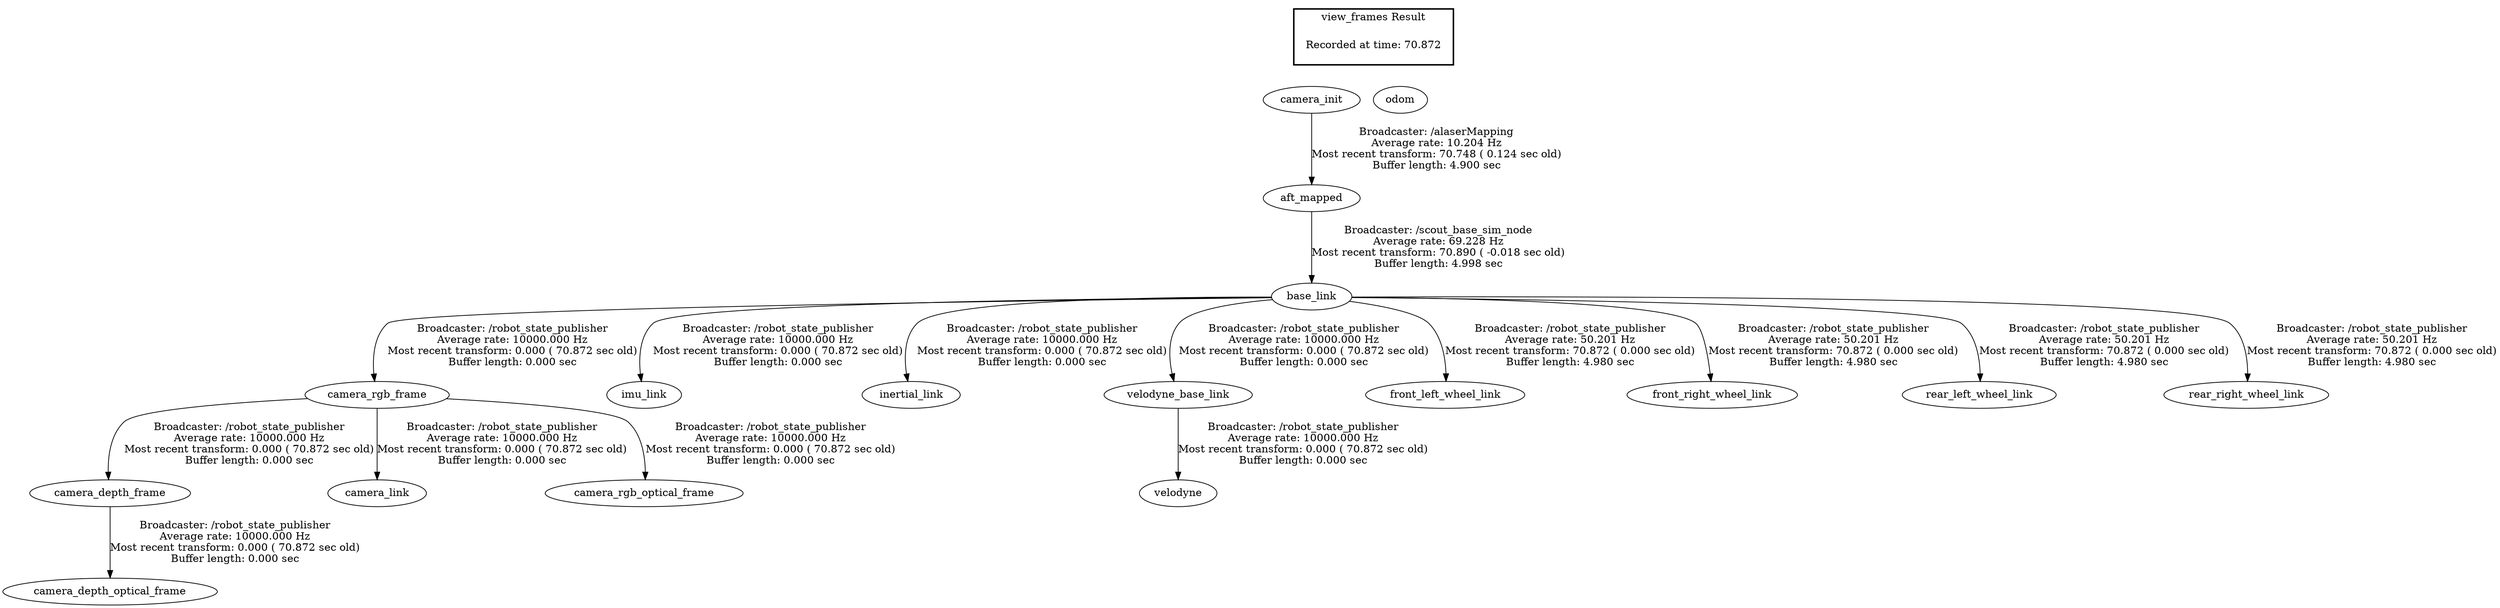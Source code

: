 digraph G {
"camera_rgb_frame" -> "camera_depth_frame"[label="Broadcaster: /robot_state_publisher\nAverage rate: 10000.000 Hz\nMost recent transform: 0.000 ( 70.872 sec old)\nBuffer length: 0.000 sec\n"];
"base_link" -> "camera_rgb_frame"[label="Broadcaster: /robot_state_publisher\nAverage rate: 10000.000 Hz\nMost recent transform: 0.000 ( 70.872 sec old)\nBuffer length: 0.000 sec\n"];
"camera_depth_frame" -> "camera_depth_optical_frame"[label="Broadcaster: /robot_state_publisher\nAverage rate: 10000.000 Hz\nMost recent transform: 0.000 ( 70.872 sec old)\nBuffer length: 0.000 sec\n"];
"camera_rgb_frame" -> "camera_link"[label="Broadcaster: /robot_state_publisher\nAverage rate: 10000.000 Hz\nMost recent transform: 0.000 ( 70.872 sec old)\nBuffer length: 0.000 sec\n"];
"aft_mapped" -> "base_link"[label="Broadcaster: /scout_base_sim_node\nAverage rate: 69.228 Hz\nMost recent transform: 70.890 ( -0.018 sec old)\nBuffer length: 4.998 sec\n"];
"camera_rgb_frame" -> "camera_rgb_optical_frame"[label="Broadcaster: /robot_state_publisher\nAverage rate: 10000.000 Hz\nMost recent transform: 0.000 ( 70.872 sec old)\nBuffer length: 0.000 sec\n"];
"base_link" -> "imu_link"[label="Broadcaster: /robot_state_publisher\nAverage rate: 10000.000 Hz\nMost recent transform: 0.000 ( 70.872 sec old)\nBuffer length: 0.000 sec\n"];
"base_link" -> "inertial_link"[label="Broadcaster: /robot_state_publisher\nAverage rate: 10000.000 Hz\nMost recent transform: 0.000 ( 70.872 sec old)\nBuffer length: 0.000 sec\n"];
"base_link" -> "velodyne_base_link"[label="Broadcaster: /robot_state_publisher\nAverage rate: 10000.000 Hz\nMost recent transform: 0.000 ( 70.872 sec old)\nBuffer length: 0.000 sec\n"];
"velodyne_base_link" -> "velodyne"[label="Broadcaster: /robot_state_publisher\nAverage rate: 10000.000 Hz\nMost recent transform: 0.000 ( 70.872 sec old)\nBuffer length: 0.000 sec\n"];
"base_link" -> "front_left_wheel_link"[label="Broadcaster: /robot_state_publisher\nAverage rate: 50.201 Hz\nMost recent transform: 70.872 ( 0.000 sec old)\nBuffer length: 4.980 sec\n"];
"base_link" -> "front_right_wheel_link"[label="Broadcaster: /robot_state_publisher\nAverage rate: 50.201 Hz\nMost recent transform: 70.872 ( 0.000 sec old)\nBuffer length: 4.980 sec\n"];
"base_link" -> "rear_left_wheel_link"[label="Broadcaster: /robot_state_publisher\nAverage rate: 50.201 Hz\nMost recent transform: 70.872 ( 0.000 sec old)\nBuffer length: 4.980 sec\n"];
"base_link" -> "rear_right_wheel_link"[label="Broadcaster: /robot_state_publisher\nAverage rate: 50.201 Hz\nMost recent transform: 70.872 ( 0.000 sec old)\nBuffer length: 4.980 sec\n"];
"camera_init" -> "aft_mapped"[label="Broadcaster: /alaserMapping\nAverage rate: 10.204 Hz\nMost recent transform: 70.748 ( 0.124 sec old)\nBuffer length: 4.900 sec\n"];
edge [style=invis];
 subgraph cluster_legend { style=bold; color=black; label ="view_frames Result";
"Recorded at time: 70.872"[ shape=plaintext ] ;
 }->"odom";
edge [style=invis];
 subgraph cluster_legend { style=bold; color=black; label ="view_frames Result";
"Recorded at time: 70.872"[ shape=plaintext ] ;
 }->"camera_init";
}